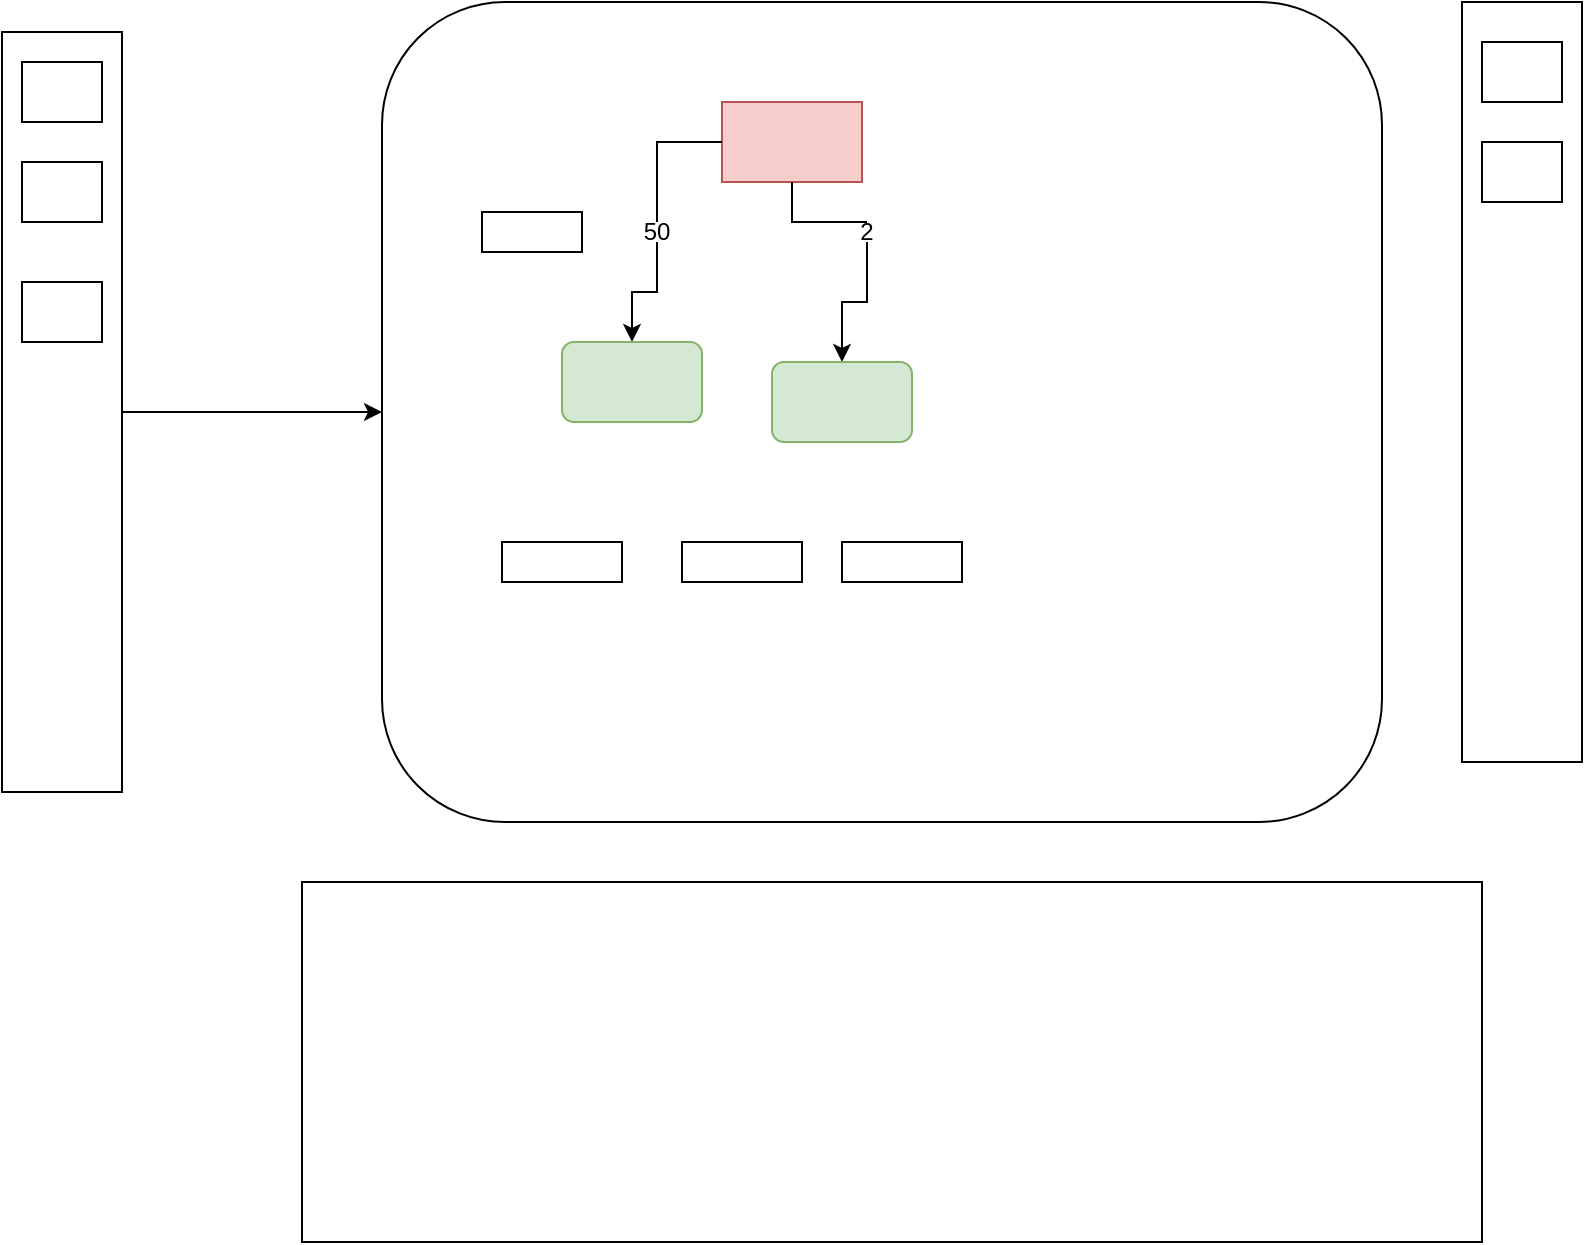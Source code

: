 <mxfile version="17.2.4" type="device"><diagram id="LB9HI6W_7YGC_XsPKOtp" name="Page-1"><mxGraphModel dx="1052" dy="726" grid="1" gridSize="10" guides="1" tooltips="1" connect="1" arrows="1" fold="1" page="1" pageScale="1" pageWidth="850" pageHeight="1100" math="0" shadow="0"><root><mxCell id="0"/><mxCell id="1" parent="0"/><mxCell id="QYNK4Y-8BJzhFA8TFFuF-3" style="edgeStyle=orthogonalEdgeStyle;rounded=0;orthogonalLoop=1;jettySize=auto;html=1;" parent="1" source="QYNK4Y-8BJzhFA8TFFuF-1" target="QYNK4Y-8BJzhFA8TFFuF-2" edge="1"><mxGeometry relative="1" as="geometry"/></mxCell><mxCell id="QYNK4Y-8BJzhFA8TFFuF-1" value="" style="rounded=0;whiteSpace=wrap;html=1;" parent="1" vertex="1"><mxGeometry x="40" y="245" width="60" height="380" as="geometry"/></mxCell><mxCell id="QYNK4Y-8BJzhFA8TFFuF-2" value="" style="rounded=1;whiteSpace=wrap;html=1;" parent="1" vertex="1"><mxGeometry x="230" y="230" width="500" height="410" as="geometry"/></mxCell><mxCell id="QYNK4Y-8BJzhFA8TFFuF-4" value="" style="rounded=0;whiteSpace=wrap;html=1;" parent="1" vertex="1"><mxGeometry x="50" y="260" width="40" height="30" as="geometry"/></mxCell><mxCell id="QYNK4Y-8BJzhFA8TFFuF-5" value="" style="rounded=0;whiteSpace=wrap;html=1;" parent="1" vertex="1"><mxGeometry x="50" y="310" width="40" height="30" as="geometry"/></mxCell><mxCell id="QYNK4Y-8BJzhFA8TFFuF-6" value="" style="rounded=0;whiteSpace=wrap;html=1;" parent="1" vertex="1"><mxGeometry x="50" y="370" width="40" height="30" as="geometry"/></mxCell><mxCell id="QYNK4Y-8BJzhFA8TFFuF-7" value="" style="rounded=0;whiteSpace=wrap;html=1;" parent="1" vertex="1"><mxGeometry x="190" y="670" width="590" height="180" as="geometry"/></mxCell><mxCell id="QYNK4Y-8BJzhFA8TFFuF-8" value="" style="rounded=0;whiteSpace=wrap;html=1;" parent="1" vertex="1"><mxGeometry x="770" y="230" width="60" height="380" as="geometry"/></mxCell><mxCell id="QYNK4Y-8BJzhFA8TFFuF-9" value="" style="rounded=0;whiteSpace=wrap;html=1;" parent="1" vertex="1"><mxGeometry x="780" y="250" width="40" height="30" as="geometry"/></mxCell><mxCell id="QYNK4Y-8BJzhFA8TFFuF-10" value="" style="rounded=0;whiteSpace=wrap;html=1;" parent="1" vertex="1"><mxGeometry x="780" y="300" width="40" height="30" as="geometry"/></mxCell><mxCell id="QYNK4Y-8BJzhFA8TFFuF-16" style="edgeStyle=orthogonalEdgeStyle;rounded=0;orthogonalLoop=1;jettySize=auto;html=1;startArrow=none;" parent="1" source="QYNK4Y-8BJzhFA8TFFuF-20" target="QYNK4Y-8BJzhFA8TFFuF-14" edge="1"><mxGeometry relative="1" as="geometry"/></mxCell><mxCell id="QYNK4Y-8BJzhFA8TFFuF-17" style="edgeStyle=orthogonalEdgeStyle;rounded=0;orthogonalLoop=1;jettySize=auto;html=1;startArrow=none;" parent="1" source="QYNK4Y-8BJzhFA8TFFuF-18" target="QYNK4Y-8BJzhFA8TFFuF-15" edge="1"><mxGeometry relative="1" as="geometry"/></mxCell><mxCell id="QYNK4Y-8BJzhFA8TFFuF-13" value="" style="rounded=0;whiteSpace=wrap;html=1;fillColor=#f8cecc;strokeColor=#b85450;" parent="1" vertex="1"><mxGeometry x="400" y="280" width="70" height="40" as="geometry"/></mxCell><mxCell id="QYNK4Y-8BJzhFA8TFFuF-14" value="" style="rounded=1;whiteSpace=wrap;html=1;fillColor=#d5e8d4;strokeColor=#82b366;" parent="1" vertex="1"><mxGeometry x="320" y="400" width="70" height="40" as="geometry"/></mxCell><mxCell id="QYNK4Y-8BJzhFA8TFFuF-15" value="" style="rounded=1;whiteSpace=wrap;html=1;fillColor=#d5e8d4;strokeColor=#82b366;" parent="1" vertex="1"><mxGeometry x="425" y="410" width="70" height="40" as="geometry"/></mxCell><mxCell id="QYNK4Y-8BJzhFA8TFFuF-18" value="2" style="text;html=1;strokeColor=none;fillColor=none;align=center;verticalAlign=middle;whiteSpace=wrap;rounded=0;" parent="1" vertex="1"><mxGeometry x="450" y="340" width="45" height="10" as="geometry"/></mxCell><mxCell id="QYNK4Y-8BJzhFA8TFFuF-19" value="" style="edgeStyle=orthogonalEdgeStyle;rounded=0;orthogonalLoop=1;jettySize=auto;html=1;endArrow=none;" parent="1" source="QYNK4Y-8BJzhFA8TFFuF-13" target="QYNK4Y-8BJzhFA8TFFuF-18" edge="1"><mxGeometry relative="1" as="geometry"><mxPoint x="400" y="310" as="sourcePoint"/><mxPoint x="460" y="370" as="targetPoint"/></mxGeometry></mxCell><mxCell id="QYNK4Y-8BJzhFA8TFFuF-20" value="50" style="text;html=1;strokeColor=none;fillColor=none;align=center;verticalAlign=middle;whiteSpace=wrap;rounded=0;" parent="1" vertex="1"><mxGeometry x="345" y="340" width="45" height="10" as="geometry"/></mxCell><mxCell id="QYNK4Y-8BJzhFA8TFFuF-21" value="" style="edgeStyle=orthogonalEdgeStyle;rounded=0;orthogonalLoop=1;jettySize=auto;html=1;endArrow=none;" parent="1" source="QYNK4Y-8BJzhFA8TFFuF-13" target="QYNK4Y-8BJzhFA8TFFuF-20" edge="1"><mxGeometry relative="1" as="geometry"><mxPoint x="365" y="330" as="sourcePoint"/><mxPoint x="355" y="370" as="targetPoint"/></mxGeometry></mxCell><mxCell id="QYNK4Y-8BJzhFA8TFFuF-22" value="" style="rounded=0;whiteSpace=wrap;html=1;" parent="1" vertex="1"><mxGeometry x="280" y="335" width="50" height="20" as="geometry"/></mxCell><mxCell id="QYNK4Y-8BJzhFA8TFFuF-23" value="" style="rounded=0;whiteSpace=wrap;html=1;" parent="1" vertex="1"><mxGeometry x="290" y="500" width="60" height="20" as="geometry"/></mxCell><mxCell id="QYNK4Y-8BJzhFA8TFFuF-24" value="" style="rounded=0;whiteSpace=wrap;html=1;" parent="1" vertex="1"><mxGeometry x="380" y="500" width="60" height="20" as="geometry"/></mxCell><mxCell id="QYNK4Y-8BJzhFA8TFFuF-25" value="" style="rounded=0;whiteSpace=wrap;html=1;" parent="1" vertex="1"><mxGeometry x="460" y="500" width="60" height="20" as="geometry"/></mxCell></root></mxGraphModel></diagram></mxfile>